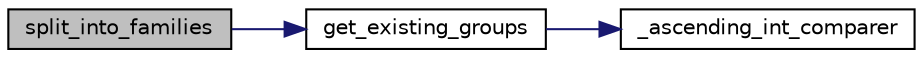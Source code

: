 digraph "split_into_families"
{
 // LATEX_PDF_SIZE
  edge [fontname="Helvetica",fontsize="10",labelfontname="Helvetica",labelfontsize="10"];
  node [fontname="Helvetica",fontsize="10",shape=record];
  rankdir="LR";
  Node1 [label="split_into_families",height=0.2,width=0.4,color="black", fillcolor="grey75", style="filled", fontcolor="black",tooltip="Split a group into a set of smaller groups, each of which contains the genotypes in the original grou..."];
  Node1 -> Node2 [color="midnightblue",fontsize="10",style="solid",fontname="Helvetica"];
  Node2 [label="get_existing_groups",height=0.2,width=0.4,color="black", fillcolor="white", style="filled",URL="$group__getters.html#ga9e5a5fb63d74d84617d91d4ae9acf1ee",tooltip="Identify every group number that currently has members."];
  Node2 -> Node3 [color="midnightblue",fontsize="10",style="solid",fontname="Helvetica"];
  Node3 [label="_ascending_int_comparer",height=0.2,width=0.4,color="black", fillcolor="white", style="filled",URL="$group__supporters.html#gadae2e9f7e1061cb20426ba2333b7629b",tooltip="Comparator function for qsort."];
}
